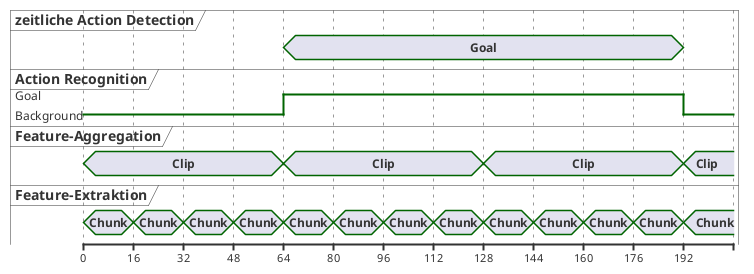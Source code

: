@startuml


concise "zeitliche Action Detection" as AD
robust "Action Recognition" as AR
concise "Feature-Aggregation" as FA
concise "Feature-Extraktion" as FE




@0
FE is Chunk
FA is Clip
AR is Background
AD is {hidden}


@16
FE is Chunk

@32
FE is Chunk

@48
FE is Chunk

@64
AD is Goal
FE is Chunk
FA is Clip
AR is Goal

@80
FE is Chunk

@96
FE is Chunk

@112
FE is Chunk

@128
FE is Chunk
FA is Clip

@144
FE is Chunk

@160
FE is Chunk

@176
FE is Chunk

@192
FE is Chunk
FA is Clip
AR is Background
AD is {hidden}



@enduml